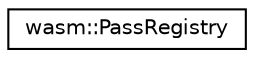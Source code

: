 digraph "Graphical Class Hierarchy"
{
  edge [fontname="Helvetica",fontsize="10",labelfontname="Helvetica",labelfontsize="10"];
  node [fontname="Helvetica",fontsize="10",shape=record];
  rankdir="LR";
  Node0 [label="wasm::PassRegistry",height=0.2,width=0.4,color="black", fillcolor="white", style="filled",URL="$structwasm_1_1_pass_registry.html"];
}
